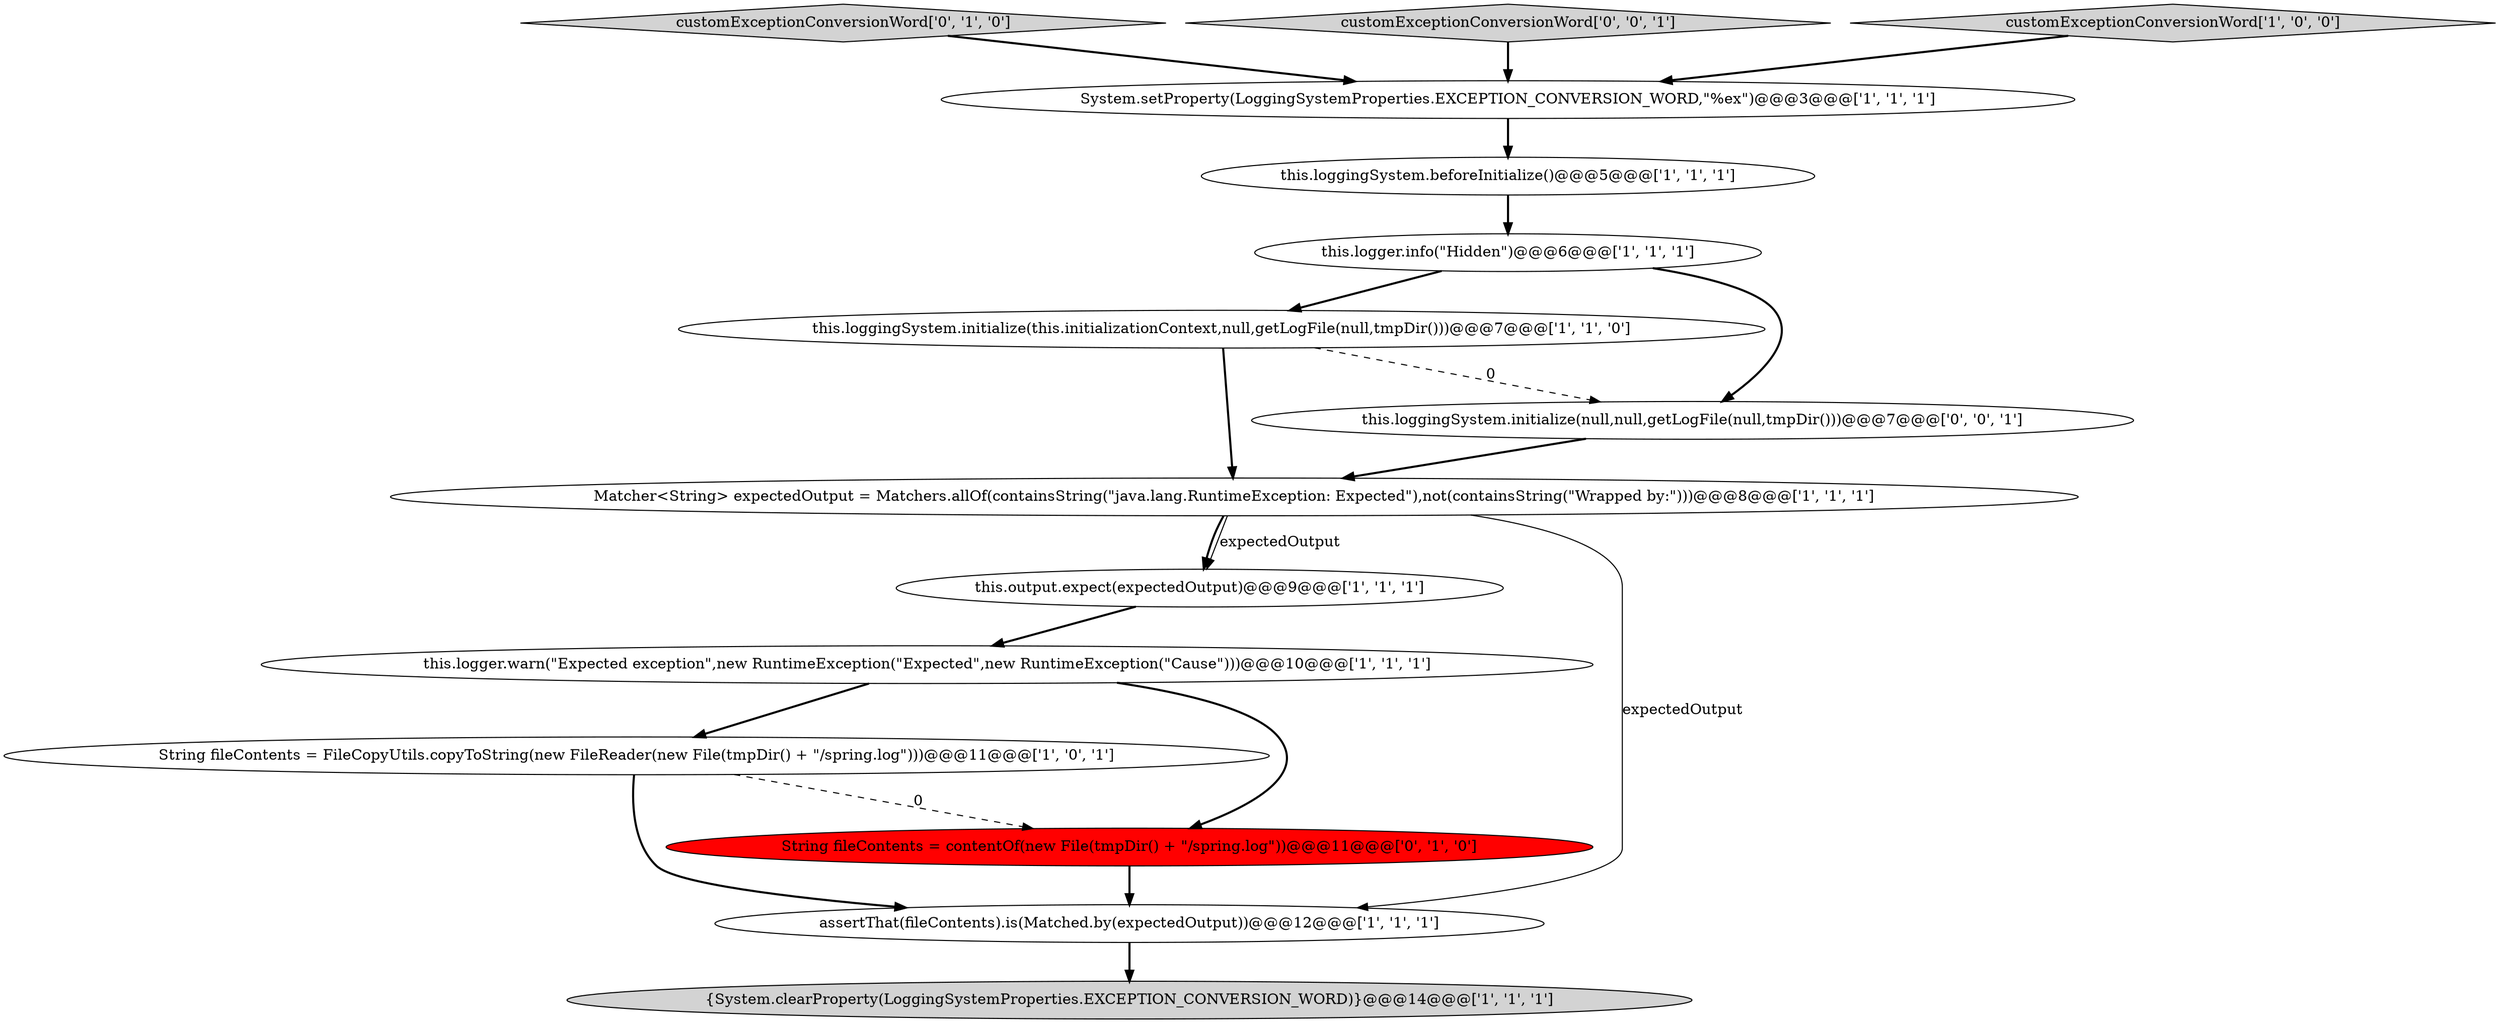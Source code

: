 digraph {
11 [style = filled, label = "customExceptionConversionWord['0', '1', '0']", fillcolor = lightgray, shape = diamond image = "AAA0AAABBB2BBB"];
14 [style = filled, label = "customExceptionConversionWord['0', '0', '1']", fillcolor = lightgray, shape = diamond image = "AAA0AAABBB3BBB"];
4 [style = filled, label = "{System.clearProperty(LoggingSystemProperties.EXCEPTION_CONVERSION_WORD)}@@@14@@@['1', '1', '1']", fillcolor = lightgray, shape = ellipse image = "AAA0AAABBB1BBB"];
9 [style = filled, label = "customExceptionConversionWord['1', '0', '0']", fillcolor = lightgray, shape = diamond image = "AAA0AAABBB1BBB"];
1 [style = filled, label = "this.output.expect(expectedOutput)@@@9@@@['1', '1', '1']", fillcolor = white, shape = ellipse image = "AAA0AAABBB1BBB"];
10 [style = filled, label = "this.loggingSystem.beforeInitialize()@@@5@@@['1', '1', '1']", fillcolor = white, shape = ellipse image = "AAA0AAABBB1BBB"];
0 [style = filled, label = "this.loggingSystem.initialize(this.initializationContext,null,getLogFile(null,tmpDir()))@@@7@@@['1', '1', '0']", fillcolor = white, shape = ellipse image = "AAA0AAABBB1BBB"];
2 [style = filled, label = "System.setProperty(LoggingSystemProperties.EXCEPTION_CONVERSION_WORD,\"%ex\")@@@3@@@['1', '1', '1']", fillcolor = white, shape = ellipse image = "AAA0AAABBB1BBB"];
3 [style = filled, label = "String fileContents = FileCopyUtils.copyToString(new FileReader(new File(tmpDir() + \"/spring.log\")))@@@11@@@['1', '0', '1']", fillcolor = white, shape = ellipse image = "AAA0AAABBB1BBB"];
5 [style = filled, label = "assertThat(fileContents).is(Matched.by(expectedOutput))@@@12@@@['1', '1', '1']", fillcolor = white, shape = ellipse image = "AAA0AAABBB1BBB"];
7 [style = filled, label = "this.logger.info(\"Hidden\")@@@6@@@['1', '1', '1']", fillcolor = white, shape = ellipse image = "AAA0AAABBB1BBB"];
8 [style = filled, label = "this.logger.warn(\"Expected exception\",new RuntimeException(\"Expected\",new RuntimeException(\"Cause\")))@@@10@@@['1', '1', '1']", fillcolor = white, shape = ellipse image = "AAA0AAABBB1BBB"];
12 [style = filled, label = "String fileContents = contentOf(new File(tmpDir() + \"/spring.log\"))@@@11@@@['0', '1', '0']", fillcolor = red, shape = ellipse image = "AAA1AAABBB2BBB"];
6 [style = filled, label = "Matcher<String> expectedOutput = Matchers.allOf(containsString(\"java.lang.RuntimeException: Expected\"),not(containsString(\"Wrapped by:\")))@@@8@@@['1', '1', '1']", fillcolor = white, shape = ellipse image = "AAA0AAABBB1BBB"];
13 [style = filled, label = "this.loggingSystem.initialize(null,null,getLogFile(null,tmpDir()))@@@7@@@['0', '0', '1']", fillcolor = white, shape = ellipse image = "AAA0AAABBB3BBB"];
7->13 [style = bold, label=""];
6->1 [style = bold, label=""];
3->5 [style = bold, label=""];
7->0 [style = bold, label=""];
14->2 [style = bold, label=""];
6->1 [style = solid, label="expectedOutput"];
1->8 [style = bold, label=""];
13->6 [style = bold, label=""];
12->5 [style = bold, label=""];
3->12 [style = dashed, label="0"];
2->10 [style = bold, label=""];
11->2 [style = bold, label=""];
0->6 [style = bold, label=""];
10->7 [style = bold, label=""];
9->2 [style = bold, label=""];
6->5 [style = solid, label="expectedOutput"];
8->12 [style = bold, label=""];
0->13 [style = dashed, label="0"];
5->4 [style = bold, label=""];
8->3 [style = bold, label=""];
}
